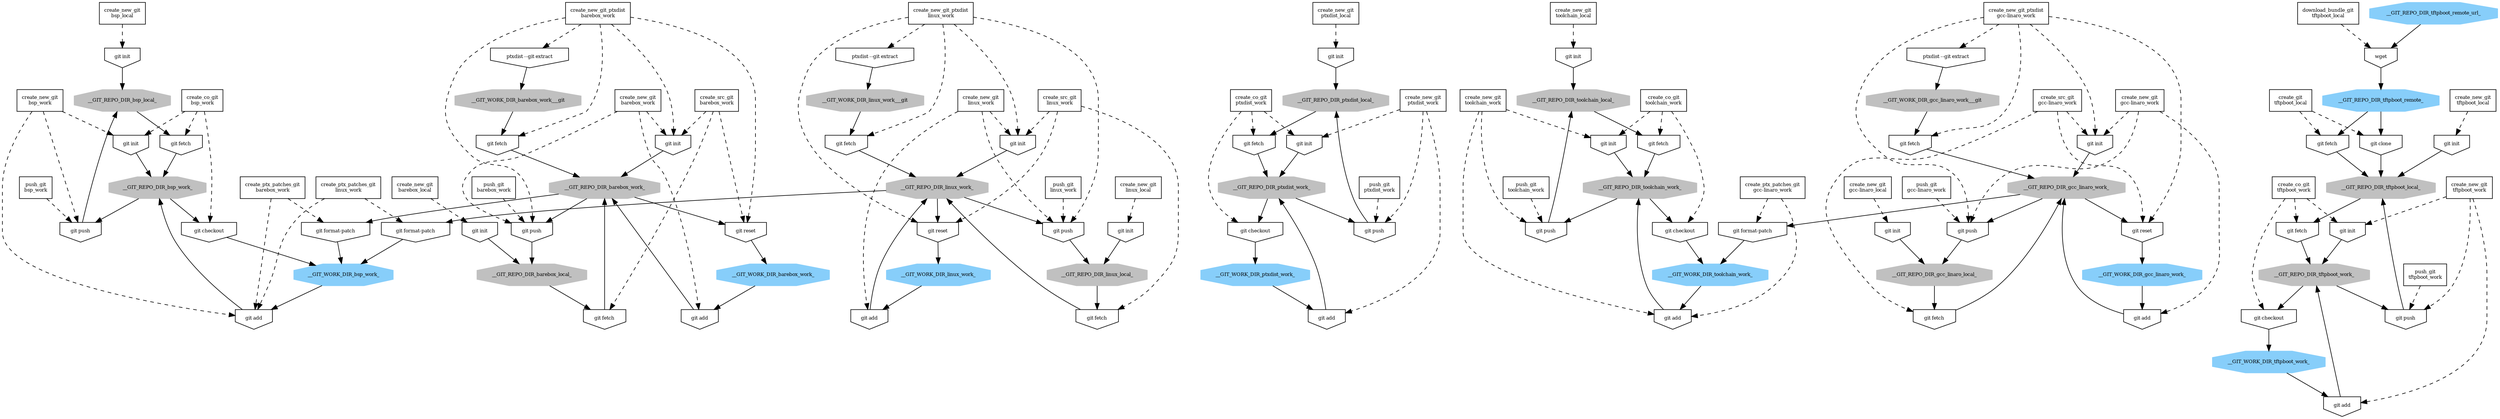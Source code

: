 digraph g {
node [
fontsize = "8"
];
create_new_git_bsp_local[label="create_new_git\nbsp_local" shape=box ];
git_init_bsp_local[label="git init" shape=invhouse ];
git_init_bsp_local[label="git init" shape=invhouse ];
__GIT_REPO_DIR_bsp_local_[shape=octagon color=grey style=filled ];
create_new_git_bsp_work[label="create_new_git\nbsp_work" shape=box ];
git_init_bsp_work[label="git init" shape=invhouse ];
git_init_bsp_work[label="git init" shape=invhouse ];
__GIT_REPO_DIR_bsp_work_[shape=octagon color=grey style=filled ];
create_new_git_bsp_work[label="create_new_git\nbsp_work" shape=box ];
git_add_bsp_work[label="git add" shape=invhouse ];
__GIT_WORK_DIR_bsp_work_[shape=octagon color=lightskyblue style=filled ];
git_add_bsp_work[label="git add" shape=invhouse ];
git_add_bsp_work[label="git add" shape=invhouse ];
__GIT_REPO_DIR_bsp_work_[shape=octagon color=grey style=filled ];
create_new_git_bsp_work[label="create_new_git\nbsp_work" shape=box ];
git_push_bsp_work[label="git push" shape=invhouse ];
git_push_bsp_work[label="git push" shape=invhouse ];
__GIT_REPO_DIR_bsp_local_[shape=octagon color=grey style=filled ];
__GIT_REPO_DIR_bsp_work_[shape=octagon color=grey style=filled ];
git_push_bsp_work[label="git push" shape=invhouse ];
push_git_bsp_work[label="push_git\nbsp_work" shape=box ];
git_push_bsp_work[label="git push" shape=invhouse ];
__GIT_REPO_DIR_bsp_work_[shape=octagon color=grey style=filled ];
git_push_bsp_work[label="git push" shape=invhouse ];
git_push_bsp_work[label="git push" shape=invhouse ];
__GIT_REPO_DIR_bsp_local_[shape=octagon color=grey style=filled ];
create_co_git_bsp_work[label="create_co_git\nbsp_work" shape=box ];
git_init_bsp_work[label="git init" shape=invhouse ];
git_init_bsp_work[label="git init" shape=invhouse ];
__GIT_REPO_DIR_bsp_work_[shape=octagon color=grey style=filled ];
create_co_git_bsp_work[label="create_co_git\nbsp_work" shape=box ];
git_fetch_bsp_work[label="git fetch" shape=invhouse ];
__GIT_REPO_DIR_bsp_local_[shape=octagon color=grey style=filled ];
git_fetch_bsp_work[label="git fetch" shape=invhouse ];
git_fetch_bsp_work[label="git fetch" shape=invhouse ];
__GIT_REPO_DIR_bsp_work_[shape=octagon color=grey style=filled ];
create_co_git_bsp_work[label="create_co_git\nbsp_work" shape=box ];
git_checkout_bsp_work[label="git checkout" shape=invhouse ];
__GIT_REPO_DIR_bsp_work_[shape=octagon color=grey style=filled ];
git_checkout_bsp_work[label="git checkout" shape=invhouse ];
git_checkout_bsp_work[label="git checkout" shape=invhouse ];
__GIT_WORK_DIR_bsp_work_[shape=octagon color=lightskyblue style=filled ];
create_new_git_ptxdist_local[label="create_new_git\nptxdist_local" shape=box ];
git_init_ptxdist_local[label="git init" shape=invhouse ];
git_init_ptxdist_local[label="git init" shape=invhouse ];
__GIT_REPO_DIR_ptxdist_local_[shape=octagon color=grey style=filled ];
create_new_git_ptxdist_work[label="create_new_git\nptxdist_work" shape=box ];
git_init_ptxdist_work[label="git init" shape=invhouse ];
git_init_ptxdist_work[label="git init" shape=invhouse ];
__GIT_REPO_DIR_ptxdist_work_[shape=octagon color=grey style=filled ];
create_new_git_ptxdist_work[label="create_new_git\nptxdist_work" shape=box ];
git_add_ptxdist_work[label="git add" shape=invhouse ];
__GIT_WORK_DIR_ptxdist_work_[shape=octagon color=lightskyblue style=filled ];
git_add_ptxdist_work[label="git add" shape=invhouse ];
git_add_ptxdist_work[label="git add" shape=invhouse ];
__GIT_REPO_DIR_ptxdist_work_[shape=octagon color=grey style=filled ];
create_new_git_ptxdist_work[label="create_new_git\nptxdist_work" shape=box ];
git_push_ptxdist_work[label="git push" shape=invhouse ];
git_push_ptxdist_work[label="git push" shape=invhouse ];
__GIT_REPO_DIR_ptxdist_local_[shape=octagon color=grey style=filled ];
__GIT_REPO_DIR_ptxdist_work_[shape=octagon color=grey style=filled ];
git_push_ptxdist_work[label="git push" shape=invhouse ];
push_git_ptxdist_work[label="push_git\nptxdist_work" shape=box ];
git_push_ptxdist_work[label="git push" shape=invhouse ];
__GIT_REPO_DIR_ptxdist_work_[shape=octagon color=grey style=filled ];
git_push_ptxdist_work[label="git push" shape=invhouse ];
git_push_ptxdist_work[label="git push" shape=invhouse ];
__GIT_REPO_DIR_ptxdist_local_[shape=octagon color=grey style=filled ];
create_co_git_ptxdist_work[label="create_co_git\nptxdist_work" shape=box ];
git_init_ptxdist_work[label="git init" shape=invhouse ];
git_init_ptxdist_work[label="git init" shape=invhouse ];
__GIT_REPO_DIR_ptxdist_work_[shape=octagon color=grey style=filled ];
create_co_git_ptxdist_work[label="create_co_git\nptxdist_work" shape=box ];
git_fetch_ptxdist_work[label="git fetch" shape=invhouse ];
__GIT_REPO_DIR_ptxdist_local_[shape=octagon color=grey style=filled ];
git_fetch_ptxdist_work[label="git fetch" shape=invhouse ];
git_fetch_ptxdist_work[label="git fetch" shape=invhouse ];
__GIT_REPO_DIR_ptxdist_work_[shape=octagon color=grey style=filled ];
create_co_git_ptxdist_work[label="create_co_git\nptxdist_work" shape=box ];
git_checkout_ptxdist_work[label="git checkout" shape=invhouse ];
__GIT_REPO_DIR_ptxdist_work_[shape=octagon color=grey style=filled ];
git_checkout_ptxdist_work[label="git checkout" shape=invhouse ];
git_checkout_ptxdist_work[label="git checkout" shape=invhouse ];
__GIT_WORK_DIR_ptxdist_work_[shape=octagon color=lightskyblue style=filled ];
create_new_git_barebox_local[label="create_new_git\nbarebox_local" shape=box ];
git_init_barebox_local[label="git init" shape=invhouse ];
git_init_barebox_local[label="git init" shape=invhouse ];
__GIT_REPO_DIR_barebox_local_[shape=octagon color=grey style=filled ];
create_new_git_barebox_work[label="create_new_git\nbarebox_work" shape=box ];
git_init_barebox_work[label="git init" shape=invhouse ];
git_init_barebox_work[label="git init" shape=invhouse ];
__GIT_REPO_DIR_barebox_work_[shape=octagon color=grey style=filled ];
create_new_git_barebox_work[label="create_new_git\nbarebox_work" shape=box ];
git_add_barebox_work[label="git add" shape=invhouse ];
__GIT_WORK_DIR_barebox_work_[shape=octagon color=lightskyblue style=filled ];
git_add_barebox_work[label="git add" shape=invhouse ];
git_add_barebox_work[label="git add" shape=invhouse ];
__GIT_REPO_DIR_barebox_work_[shape=octagon color=grey style=filled ];
create_new_git_barebox_work[label="create_new_git\nbarebox_work" shape=box ];
git_push_barebox_work[label="git push" shape=invhouse ];
git_push_barebox_work[label="git push" shape=invhouse ];
__GIT_REPO_DIR_barebox_local_[shape=octagon color=grey style=filled ];
__GIT_REPO_DIR_barebox_work_[shape=octagon color=grey style=filled ];
git_push_barebox_work[label="git push" shape=invhouse ];
push_git_barebox_work[label="push_git\nbarebox_work" shape=box ];
git_push_barebox_work[label="git push" shape=invhouse ];
__GIT_REPO_DIR_barebox_work_[shape=octagon color=grey style=filled ];
git_push_barebox_work[label="git push" shape=invhouse ];
git_push_barebox_work[label="git push" shape=invhouse ];
__GIT_REPO_DIR_barebox_local_[shape=octagon color=grey style=filled ];
create_new_git_ptxdist_barebox_work[label="create_new_git_ptxdist\nbarebox_work" shape=box ];
ptxdist_git_extract_barebox_work[label="ptxdist --git extract" shape=invhouse ];
ptxdist_git_extract_barebox_work[label="ptxdist --git extract" shape=invhouse ];
__GIT_WORK_DIR_barebox_work___git[shape=octagon color=grey style=filled ];
create_new_git_ptxdist_barebox_work[label="create_new_git_ptxdist\nbarebox_work" shape=box ];
git_init_barebox_work[label="git init" shape=invhouse ];
git_init_barebox_work[label="git init" shape=invhouse ];
__GIT_REPO_DIR_barebox_work_[shape=octagon color=grey style=filled ];
create_new_git_ptxdist_barebox_work[label="create_new_git_ptxdist\nbarebox_work" shape=box ];
git_fetch_barebox_work_tmp[label="git fetch" shape=invhouse ];
__GIT_WORK_DIR_barebox_work___git[shape=octagon color=grey style=filled ];
git_fetch_barebox_work_tmp[label="git fetch" shape=invhouse ];
git_fetch_barebox_work_tmp[label="git fetch" shape=invhouse ];
__GIT_REPO_DIR_barebox_work_[shape=octagon color=grey style=filled ];
create_new_git_ptxdist_barebox_work[label="create_new_git_ptxdist\nbarebox_work" shape=box ];
git_reset_barebox_work[label="git reset" shape=invhouse ];
__GIT_REPO_DIR_barebox_work_[shape=octagon color=grey style=filled ];
git_reset_barebox_work[label="git reset" shape=invhouse ];
git_reset_barebox_work[label="git reset" shape=invhouse ];
__GIT_WORK_DIR_barebox_work_[shape=octagon color=lightskyblue style=filled ];
create_new_git_ptxdist_barebox_work[label="create_new_git_ptxdist\nbarebox_work" shape=box ];
git_push_barebox_work[label="git push" shape=invhouse ];
git_push_barebox_work[label="git push" shape=invhouse ];
__GIT_REPO_DIR_barebox_local_[shape=octagon color=grey style=filled ];
__GIT_REPO_DIR_barebox_work_[shape=octagon color=grey style=filled ];
git_push_barebox_work[label="git push" shape=invhouse ];
create_src_git_barebox_work[label="create_src_git\nbarebox_work" shape=box ];
git_init_barebox_work[label="git init" shape=invhouse ];
git_init_barebox_work[label="git init" shape=invhouse ];
__GIT_REPO_DIR_barebox_work_[shape=octagon color=grey style=filled ];
create_src_git_barebox_work[label="create_src_git\nbarebox_work" shape=box ];
git_fetch_barebox_work[label="git fetch" shape=invhouse ];
__GIT_REPO_DIR_barebox_local_[shape=octagon color=grey style=filled ];
git_fetch_barebox_work[label="git fetch" shape=invhouse ];
git_fetch_barebox_work[label="git fetch" shape=invhouse ];
__GIT_REPO_DIR_barebox_work_[shape=octagon color=grey style=filled ];
create_src_git_barebox_work[label="create_src_git\nbarebox_work" shape=box ];
git_reset_barebox_work[label="git reset" shape=invhouse ];
__GIT_REPO_DIR_barebox_work_[shape=octagon color=grey style=filled ];
git_reset_barebox_work[label="git reset" shape=invhouse ];
git_reset_barebox_work[label="git reset" shape=invhouse ];
__GIT_WORK_DIR_barebox_work_[shape=octagon color=lightskyblue style=filled ];
create_ptx_patches_git_barebox_work[label="create_ptx_patches_git\nbarebox_work" shape=box ];
git_format_patch_barebox_work[label="git format-patch" shape=invhouse ];
__GIT_REPO_DIR_barebox_work_[shape=octagon color=grey style=filled ];
git_format_patch_barebox_work[label="git format-patch" shape=invhouse ];
git_format_patch_barebox_work[label="git format-patch" shape=invhouse ];
__GIT_WORK_DIR_bsp_work_[shape=octagon color=lightskyblue style=filled ];
create_ptx_patches_git_barebox_work[label="create_ptx_patches_git\nbarebox_work" shape=box ];
git_add_bsp_work[label="git add" shape=invhouse ];
__GIT_WORK_DIR_bsp_work_[shape=octagon color=lightskyblue style=filled ];
git_add_bsp_work[label="git add" shape=invhouse ];
git_add_bsp_work[label="git add" shape=invhouse ];
__GIT_REPO_DIR_bsp_work_[shape=octagon color=grey style=filled ];
create_new_git_linux_local[label="create_new_git\nlinux_local" shape=box ];
git_init_linux_local[label="git init" shape=invhouse ];
git_init_linux_local[label="git init" shape=invhouse ];
__GIT_REPO_DIR_linux_local_[shape=octagon color=grey style=filled ];
create_new_git_linux_work[label="create_new_git\nlinux_work" shape=box ];
git_init_linux_work[label="git init" shape=invhouse ];
git_init_linux_work[label="git init" shape=invhouse ];
__GIT_REPO_DIR_linux_work_[shape=octagon color=grey style=filled ];
create_new_git_linux_work[label="create_new_git\nlinux_work" shape=box ];
git_add_linux_work[label="git add" shape=invhouse ];
__GIT_WORK_DIR_linux_work_[shape=octagon color=lightskyblue style=filled ];
git_add_linux_work[label="git add" shape=invhouse ];
git_add_linux_work[label="git add" shape=invhouse ];
__GIT_REPO_DIR_linux_work_[shape=octagon color=grey style=filled ];
create_new_git_linux_work[label="create_new_git\nlinux_work" shape=box ];
git_push_linux_work[label="git push" shape=invhouse ];
git_push_linux_work[label="git push" shape=invhouse ];
__GIT_REPO_DIR_linux_local_[shape=octagon color=grey style=filled ];
__GIT_REPO_DIR_linux_work_[shape=octagon color=grey style=filled ];
git_push_linux_work[label="git push" shape=invhouse ];
push_git_linux_work[label="push_git\nlinux_work" shape=box ];
git_push_linux_work[label="git push" shape=invhouse ];
__GIT_REPO_DIR_linux_work_[shape=octagon color=grey style=filled ];
git_push_linux_work[label="git push" shape=invhouse ];
git_push_linux_work[label="git push" shape=invhouse ];
__GIT_REPO_DIR_linux_local_[shape=octagon color=grey style=filled ];
create_new_git_ptxdist_linux_work[label="create_new_git_ptxdist\nlinux_work" shape=box ];
ptxdist_git_extract_linux_work[label="ptxdist --git extract" shape=invhouse ];
ptxdist_git_extract_linux_work[label="ptxdist --git extract" shape=invhouse ];
__GIT_WORK_DIR_linux_work___git[shape=octagon color=grey style=filled ];
create_new_git_ptxdist_linux_work[label="create_new_git_ptxdist\nlinux_work" shape=box ];
git_init_linux_work[label="git init" shape=invhouse ];
git_init_linux_work[label="git init" shape=invhouse ];
__GIT_REPO_DIR_linux_work_[shape=octagon color=grey style=filled ];
create_new_git_ptxdist_linux_work[label="create_new_git_ptxdist\nlinux_work" shape=box ];
git_fetch_linux_work_tmp[label="git fetch" shape=invhouse ];
__GIT_WORK_DIR_linux_work___git[shape=octagon color=grey style=filled ];
git_fetch_linux_work_tmp[label="git fetch" shape=invhouse ];
git_fetch_linux_work_tmp[label="git fetch" shape=invhouse ];
__GIT_REPO_DIR_linux_work_[shape=octagon color=grey style=filled ];
create_new_git_ptxdist_linux_work[label="create_new_git_ptxdist\nlinux_work" shape=box ];
git_reset_linux_work[label="git reset" shape=invhouse ];
__GIT_REPO_DIR_linux_work_[shape=octagon color=grey style=filled ];
git_reset_linux_work[label="git reset" shape=invhouse ];
git_reset_linux_work[label="git reset" shape=invhouse ];
__GIT_WORK_DIR_linux_work_[shape=octagon color=lightskyblue style=filled ];
create_new_git_ptxdist_linux_work[label="create_new_git_ptxdist\nlinux_work" shape=box ];
git_push_linux_work[label="git push" shape=invhouse ];
git_push_linux_work[label="git push" shape=invhouse ];
__GIT_REPO_DIR_linux_local_[shape=octagon color=grey style=filled ];
__GIT_REPO_DIR_linux_work_[shape=octagon color=grey style=filled ];
git_push_linux_work[label="git push" shape=invhouse ];
create_src_git_linux_work[label="create_src_git\nlinux_work" shape=box ];
git_init_linux_work[label="git init" shape=invhouse ];
git_init_linux_work[label="git init" shape=invhouse ];
__GIT_REPO_DIR_linux_work_[shape=octagon color=grey style=filled ];
create_src_git_linux_work[label="create_src_git\nlinux_work" shape=box ];
git_fetch_linux_work[label="git fetch" shape=invhouse ];
__GIT_REPO_DIR_linux_local_[shape=octagon color=grey style=filled ];
git_fetch_linux_work[label="git fetch" shape=invhouse ];
git_fetch_linux_work[label="git fetch" shape=invhouse ];
__GIT_REPO_DIR_linux_work_[shape=octagon color=grey style=filled ];
create_src_git_linux_work[label="create_src_git\nlinux_work" shape=box ];
git_reset_linux_work[label="git reset" shape=invhouse ];
__GIT_REPO_DIR_linux_work_[shape=octagon color=grey style=filled ];
git_reset_linux_work[label="git reset" shape=invhouse ];
git_reset_linux_work[label="git reset" shape=invhouse ];
__GIT_WORK_DIR_linux_work_[shape=octagon color=lightskyblue style=filled ];
create_ptx_patches_git_linux_work[label="create_ptx_patches_git\nlinux_work" shape=box ];
git_format_patch_linux_work[label="git format-patch" shape=invhouse ];
__GIT_REPO_DIR_linux_work_[shape=octagon color=grey style=filled ];
git_format_patch_linux_work[label="git format-patch" shape=invhouse ];
git_format_patch_linux_work[label="git format-patch" shape=invhouse ];
__GIT_WORK_DIR_bsp_work_[shape=octagon color=lightskyblue style=filled ];
create_ptx_patches_git_linux_work[label="create_ptx_patches_git\nlinux_work" shape=box ];
git_add_bsp_work[label="git add" shape=invhouse ];
__GIT_WORK_DIR_bsp_work_[shape=octagon color=lightskyblue style=filled ];
git_add_bsp_work[label="git add" shape=invhouse ];
git_add_bsp_work[label="git add" shape=invhouse ];
__GIT_REPO_DIR_bsp_work_[shape=octagon color=grey style=filled ];
create_new_git_toolchain_local[label="create_new_git\ntoolchain_local" shape=box ];
git_init_toolchain_local[label="git init" shape=invhouse ];
git_init_toolchain_local[label="git init" shape=invhouse ];
__GIT_REPO_DIR_toolchain_local_[shape=octagon color=grey style=filled ];
create_new_git_toolchain_work[label="create_new_git\ntoolchain_work" shape=box ];
git_init_toolchain_work[label="git init" shape=invhouse ];
git_init_toolchain_work[label="git init" shape=invhouse ];
__GIT_REPO_DIR_toolchain_work_[shape=octagon color=grey style=filled ];
create_new_git_toolchain_work[label="create_new_git\ntoolchain_work" shape=box ];
git_add_toolchain_work[label="git add" shape=invhouse ];
__GIT_WORK_DIR_toolchain_work_[shape=octagon color=lightskyblue style=filled ];
git_add_toolchain_work[label="git add" shape=invhouse ];
git_add_toolchain_work[label="git add" shape=invhouse ];
__GIT_REPO_DIR_toolchain_work_[shape=octagon color=grey style=filled ];
create_new_git_toolchain_work[label="create_new_git\ntoolchain_work" shape=box ];
git_push_toolchain_work[label="git push" shape=invhouse ];
git_push_toolchain_work[label="git push" shape=invhouse ];
__GIT_REPO_DIR_toolchain_local_[shape=octagon color=grey style=filled ];
__GIT_REPO_DIR_toolchain_work_[shape=octagon color=grey style=filled ];
git_push_toolchain_work[label="git push" shape=invhouse ];
push_git_toolchain_work[label="push_git\ntoolchain_work" shape=box ];
git_push_toolchain_work[label="git push" shape=invhouse ];
__GIT_REPO_DIR_toolchain_work_[shape=octagon color=grey style=filled ];
git_push_toolchain_work[label="git push" shape=invhouse ];
git_push_toolchain_work[label="git push" shape=invhouse ];
__GIT_REPO_DIR_toolchain_local_[shape=octagon color=grey style=filled ];
create_co_git_toolchain_work[label="create_co_git\ntoolchain_work" shape=box ];
git_init_toolchain_work[label="git init" shape=invhouse ];
git_init_toolchain_work[label="git init" shape=invhouse ];
__GIT_REPO_DIR_toolchain_work_[shape=octagon color=grey style=filled ];
create_co_git_toolchain_work[label="create_co_git\ntoolchain_work" shape=box ];
git_fetch_toolchain_work[label="git fetch" shape=invhouse ];
__GIT_REPO_DIR_toolchain_local_[shape=octagon color=grey style=filled ];
git_fetch_toolchain_work[label="git fetch" shape=invhouse ];
git_fetch_toolchain_work[label="git fetch" shape=invhouse ];
__GIT_REPO_DIR_toolchain_work_[shape=octagon color=grey style=filled ];
create_co_git_toolchain_work[label="create_co_git\ntoolchain_work" shape=box ];
git_checkout_toolchain_work[label="git checkout" shape=invhouse ];
__GIT_REPO_DIR_toolchain_work_[shape=octagon color=grey style=filled ];
git_checkout_toolchain_work[label="git checkout" shape=invhouse ];
git_checkout_toolchain_work[label="git checkout" shape=invhouse ];
__GIT_WORK_DIR_toolchain_work_[shape=octagon color=lightskyblue style=filled ];
create_new_git_gcc_linaro_local[label="create_new_git\ngcc-linaro_local" shape=box ];
git_init_gcc_linaro_local[label="git init" shape=invhouse ];
git_init_gcc_linaro_local[label="git init" shape=invhouse ];
__GIT_REPO_DIR_gcc_linaro_local_[shape=octagon color=grey style=filled ];
create_new_git_gcc_linaro_work[label="create_new_git\ngcc-linaro_work" shape=box ];
git_init_gcc_linaro_work[label="git init" shape=invhouse ];
git_init_gcc_linaro_work[label="git init" shape=invhouse ];
__GIT_REPO_DIR_gcc_linaro_work_[shape=octagon color=grey style=filled ];
create_new_git_gcc_linaro_work[label="create_new_git\ngcc-linaro_work" shape=box ];
git_add_gcc_linaro_work[label="git add" shape=invhouse ];
__GIT_WORK_DIR_gcc_linaro_work_[shape=octagon color=lightskyblue style=filled ];
git_add_gcc_linaro_work[label="git add" shape=invhouse ];
git_add_gcc_linaro_work[label="git add" shape=invhouse ];
__GIT_REPO_DIR_gcc_linaro_work_[shape=octagon color=grey style=filled ];
create_new_git_gcc_linaro_work[label="create_new_git\ngcc-linaro_work" shape=box ];
git_push_gcc_linaro_work[label="git push" shape=invhouse ];
git_push_gcc_linaro_work[label="git push" shape=invhouse ];
__GIT_REPO_DIR_gcc_linaro_local_[shape=octagon color=grey style=filled ];
__GIT_REPO_DIR_gcc_linaro_work_[shape=octagon color=grey style=filled ];
git_push_gcc_linaro_work[label="git push" shape=invhouse ];
push_git_gcc_linaro_work[label="push_git\ngcc-linaro_work" shape=box ];
git_push_gcc_linaro_work[label="git push" shape=invhouse ];
__GIT_REPO_DIR_gcc_linaro_work_[shape=octagon color=grey style=filled ];
git_push_gcc_linaro_work[label="git push" shape=invhouse ];
git_push_gcc_linaro_work[label="git push" shape=invhouse ];
__GIT_REPO_DIR_gcc_linaro_local_[shape=octagon color=grey style=filled ];
create_new_git_ptxdist_gcc_linaro_work[label="create_new_git_ptxdist\ngcc-linaro_work" shape=box ];
ptxdist_git_extract_gcc_linaro_work[label="ptxdist --git extract" shape=invhouse ];
ptxdist_git_extract_gcc_linaro_work[label="ptxdist --git extract" shape=invhouse ];
__GIT_WORK_DIR_gcc_linaro_work___git[shape=octagon color=grey style=filled ];
create_new_git_ptxdist_gcc_linaro_work[label="create_new_git_ptxdist\ngcc-linaro_work" shape=box ];
git_init_gcc_linaro_work[label="git init" shape=invhouse ];
git_init_gcc_linaro_work[label="git init" shape=invhouse ];
__GIT_REPO_DIR_gcc_linaro_work_[shape=octagon color=grey style=filled ];
create_new_git_ptxdist_gcc_linaro_work[label="create_new_git_ptxdist\ngcc-linaro_work" shape=box ];
git_fetch_gcc_linaro_work_tmp[label="git fetch" shape=invhouse ];
__GIT_WORK_DIR_gcc_linaro_work___git[shape=octagon color=grey style=filled ];
git_fetch_gcc_linaro_work_tmp[label="git fetch" shape=invhouse ];
git_fetch_gcc_linaro_work_tmp[label="git fetch" shape=invhouse ];
__GIT_REPO_DIR_gcc_linaro_work_[shape=octagon color=grey style=filled ];
create_new_git_ptxdist_gcc_linaro_work[label="create_new_git_ptxdist\ngcc-linaro_work" shape=box ];
git_reset_gcc_linaro_work[label="git reset" shape=invhouse ];
__GIT_REPO_DIR_gcc_linaro_work_[shape=octagon color=grey style=filled ];
git_reset_gcc_linaro_work[label="git reset" shape=invhouse ];
git_reset_gcc_linaro_work[label="git reset" shape=invhouse ];
__GIT_WORK_DIR_gcc_linaro_work_[shape=octagon color=lightskyblue style=filled ];
create_new_git_ptxdist_gcc_linaro_work[label="create_new_git_ptxdist\ngcc-linaro_work" shape=box ];
git_push_gcc_linaro_work[label="git push" shape=invhouse ];
git_push_gcc_linaro_work[label="git push" shape=invhouse ];
__GIT_REPO_DIR_gcc_linaro_local_[shape=octagon color=grey style=filled ];
__GIT_REPO_DIR_gcc_linaro_work_[shape=octagon color=grey style=filled ];
git_push_gcc_linaro_work[label="git push" shape=invhouse ];
create_src_git_gcc_linaro_work[label="create_src_git\ngcc-linaro_work" shape=box ];
git_init_gcc_linaro_work[label="git init" shape=invhouse ];
git_init_gcc_linaro_work[label="git init" shape=invhouse ];
__GIT_REPO_DIR_gcc_linaro_work_[shape=octagon color=grey style=filled ];
create_src_git_gcc_linaro_work[label="create_src_git\ngcc-linaro_work" shape=box ];
git_fetch_gcc_linaro_work[label="git fetch" shape=invhouse ];
__GIT_REPO_DIR_gcc_linaro_local_[shape=octagon color=grey style=filled ];
git_fetch_gcc_linaro_work[label="git fetch" shape=invhouse ];
git_fetch_gcc_linaro_work[label="git fetch" shape=invhouse ];
__GIT_REPO_DIR_gcc_linaro_work_[shape=octagon color=grey style=filled ];
create_src_git_gcc_linaro_work[label="create_src_git\ngcc-linaro_work" shape=box ];
git_reset_gcc_linaro_work[label="git reset" shape=invhouse ];
__GIT_REPO_DIR_gcc_linaro_work_[shape=octagon color=grey style=filled ];
git_reset_gcc_linaro_work[label="git reset" shape=invhouse ];
git_reset_gcc_linaro_work[label="git reset" shape=invhouse ];
__GIT_WORK_DIR_gcc_linaro_work_[shape=octagon color=lightskyblue style=filled ];
create_ptx_patches_git_gcc_linaro_work[label="create_ptx_patches_git\ngcc-linaro_work" shape=box ];
git_format_patch_gcc_linaro_work[label="git format-patch" shape=invhouse ];
__GIT_REPO_DIR_gcc_linaro_work_[shape=octagon color=grey style=filled ];
git_format_patch_gcc_linaro_work[label="git format-patch" shape=invhouse ];
git_format_patch_gcc_linaro_work[label="git format-patch" shape=invhouse ];
__GIT_WORK_DIR_toolchain_work_[shape=octagon color=lightskyblue style=filled ];
create_ptx_patches_git_gcc_linaro_work[label="create_ptx_patches_git\ngcc-linaro_work" shape=box ];
git_add_toolchain_work[label="git add" shape=invhouse ];
__GIT_WORK_DIR_toolchain_work_[shape=octagon color=lightskyblue style=filled ];
git_add_toolchain_work[label="git add" shape=invhouse ];
git_add_toolchain_work[label="git add" shape=invhouse ];
__GIT_REPO_DIR_toolchain_work_[shape=octagon color=grey style=filled ];
create_git_tftpboot_local[label="create_git\ntftpboot_local" shape=box ];
git_clone_tftpboot_local[label="git clone" shape=invhouse ];
__GIT_REPO_DIR_tftpboot_remote_[shape=octagon color=grey style=filled ];
git_clone_tftpboot_local[label="git clone" shape=invhouse ];
git_clone_tftpboot_local[label="git clone" shape=invhouse ];
__GIT_REPO_DIR_tftpboot_local_[shape=octagon color=grey style=filled ];
create_git_tftpboot_local[label="create_git\ntftpboot_local" shape=box ];
git_fetch_tftpboot_local[label="git fetch" shape=invhouse ];
__GIT_REPO_DIR_tftpboot_remote_[shape=octagon color=grey style=filled ];
git_fetch_tftpboot_local[label="git fetch" shape=invhouse ];
git_fetch_tftpboot_local[label="git fetch" shape=invhouse ];
__GIT_REPO_DIR_tftpboot_local_[shape=octagon color=grey style=filled ];
create_new_git_tftpboot_local[label="create_new_git\ntftpboot_local" shape=box ];
git_init_tftpboot_local[label="git init" shape=invhouse ];
git_init_tftpboot_local[label="git init" shape=invhouse ];
__GIT_REPO_DIR_tftpboot_local_[shape=octagon color=grey style=filled ];
download_bundle_git_tftpboot_local[label="download_bundle_git\ntftpboot_local" shape=box ];
download_bundle_tftpboot_local[label="wget" shape=invhouse ];
__GIT_REPO_DIR_tftpboot_remote_url_[shape=octagon color=lightskyblue style=filled ];
download_bundle_tftpboot_local[label="wget" shape=invhouse ];
download_bundle_tftpboot_local[label="wget" shape=invhouse ];
__GIT_REPO_DIR_tftpboot_remote_[shape=octagon color=lightskyblue style=filled ];
create_new_git_tftpboot_work[label="create_new_git\ntftpboot_work" shape=box ];
git_init_tftpboot_work[label="git init" shape=invhouse ];
git_init_tftpboot_work[label="git init" shape=invhouse ];
__GIT_REPO_DIR_tftpboot_work_[shape=octagon color=grey style=filled ];
create_new_git_tftpboot_work[label="create_new_git\ntftpboot_work" shape=box ];
git_add_tftpboot_work[label="git add" shape=invhouse ];
__GIT_WORK_DIR_tftpboot_work_[shape=octagon color=lightskyblue style=filled ];
git_add_tftpboot_work[label="git add" shape=invhouse ];
git_add_tftpboot_work[label="git add" shape=invhouse ];
__GIT_REPO_DIR_tftpboot_work_[shape=octagon color=grey style=filled ];
create_new_git_tftpboot_work[label="create_new_git\ntftpboot_work" shape=box ];
git_push_tftpboot_work[label="git push" shape=invhouse ];
git_push_tftpboot_work[label="git push" shape=invhouse ];
__GIT_REPO_DIR_tftpboot_local_[shape=octagon color=grey style=filled ];
__GIT_REPO_DIR_tftpboot_work_[shape=octagon color=grey style=filled ];
git_push_tftpboot_work[label="git push" shape=invhouse ];
push_git_tftpboot_work[label="push_git\ntftpboot_work" shape=box ];
git_push_tftpboot_work[label="git push" shape=invhouse ];
__GIT_REPO_DIR_tftpboot_work_[shape=octagon color=grey style=filled ];
git_push_tftpboot_work[label="git push" shape=invhouse ];
git_push_tftpboot_work[label="git push" shape=invhouse ];
__GIT_REPO_DIR_tftpboot_local_[shape=octagon color=grey style=filled ];
create_co_git_tftpboot_work[label="create_co_git\ntftpboot_work" shape=box ];
git_init_tftpboot_work[label="git init" shape=invhouse ];
git_init_tftpboot_work[label="git init" shape=invhouse ];
__GIT_REPO_DIR_tftpboot_work_[shape=octagon color=grey style=filled ];
create_co_git_tftpboot_work[label="create_co_git\ntftpboot_work" shape=box ];
git_fetch_tftpboot_work[label="git fetch" shape=invhouse ];
__GIT_REPO_DIR_tftpboot_local_[shape=octagon color=grey style=filled ];
git_fetch_tftpboot_work[label="git fetch" shape=invhouse ];
git_fetch_tftpboot_work[label="git fetch" shape=invhouse ];
__GIT_REPO_DIR_tftpboot_work_[shape=octagon color=grey style=filled ];
create_co_git_tftpboot_work[label="create_co_git\ntftpboot_work" shape=box ];
git_checkout_tftpboot_work[label="git checkout" shape=invhouse ];
__GIT_REPO_DIR_tftpboot_work_[shape=octagon color=grey style=filled ];
git_checkout_tftpboot_work[label="git checkout" shape=invhouse ];
git_checkout_tftpboot_work[label="git checkout" shape=invhouse ];
__GIT_WORK_DIR_tftpboot_work_[shape=octagon color=lightskyblue style=filled ];

create_new_git_bsp_local->git_init_bsp_local[style=dashed ]

git_init_bsp_local->__GIT_REPO_DIR_bsp_local_

create_new_git_bsp_work->git_init_bsp_work[style=dashed ]

git_init_bsp_work->__GIT_REPO_DIR_bsp_work_

create_new_git_bsp_work->git_add_bsp_work[style=dashed ]

__GIT_WORK_DIR_bsp_work_->git_add_bsp_work

git_add_bsp_work->__GIT_REPO_DIR_bsp_work_

create_new_git_bsp_work->git_push_bsp_work[style=dashed ]

git_push_bsp_work->__GIT_REPO_DIR_bsp_local_

__GIT_REPO_DIR_bsp_work_->git_push_bsp_work

push_git_bsp_work->git_push_bsp_work[style=dashed ]

__GIT_REPO_DIR_bsp_work_ git_push_bsp_work

git_push_bsp_work __GIT_REPO_DIR_bsp_local_

create_co_git_bsp_work->git_init_bsp_work[style=dashed ]

git_init_bsp_work __GIT_REPO_DIR_bsp_work_

create_co_git_bsp_work->git_fetch_bsp_work[style=dashed ]

__GIT_REPO_DIR_bsp_local_->git_fetch_bsp_work

git_fetch_bsp_work->__GIT_REPO_DIR_bsp_work_

create_co_git_bsp_work->git_checkout_bsp_work[style=dashed ]

__GIT_REPO_DIR_bsp_work_->git_checkout_bsp_work

git_checkout_bsp_work->__GIT_WORK_DIR_bsp_work_

create_new_git_ptxdist_local->git_init_ptxdist_local[style=dashed ]

git_init_ptxdist_local->__GIT_REPO_DIR_ptxdist_local_

create_new_git_ptxdist_work->git_init_ptxdist_work[style=dashed ]

git_init_ptxdist_work->__GIT_REPO_DIR_ptxdist_work_

create_new_git_ptxdist_work->git_add_ptxdist_work[style=dashed ]

__GIT_WORK_DIR_ptxdist_work_->git_add_ptxdist_work

git_add_ptxdist_work->__GIT_REPO_DIR_ptxdist_work_

create_new_git_ptxdist_work->git_push_ptxdist_work[style=dashed ]

git_push_ptxdist_work->__GIT_REPO_DIR_ptxdist_local_

__GIT_REPO_DIR_ptxdist_work_->git_push_ptxdist_work

push_git_ptxdist_work->git_push_ptxdist_work[style=dashed ]

__GIT_REPO_DIR_ptxdist_work_ git_push_ptxdist_work

git_push_ptxdist_work __GIT_REPO_DIR_ptxdist_local_

create_co_git_ptxdist_work->git_init_ptxdist_work[style=dashed ]

git_init_ptxdist_work __GIT_REPO_DIR_ptxdist_work_

create_co_git_ptxdist_work->git_fetch_ptxdist_work[style=dashed ]

__GIT_REPO_DIR_ptxdist_local_->git_fetch_ptxdist_work

git_fetch_ptxdist_work->__GIT_REPO_DIR_ptxdist_work_

create_co_git_ptxdist_work->git_checkout_ptxdist_work[style=dashed ]

__GIT_REPO_DIR_ptxdist_work_->git_checkout_ptxdist_work

git_checkout_ptxdist_work->__GIT_WORK_DIR_ptxdist_work_

create_new_git_barebox_local->git_init_barebox_local[style=dashed ]

git_init_barebox_local->__GIT_REPO_DIR_barebox_local_

create_new_git_barebox_work->git_init_barebox_work[style=dashed ]

git_init_barebox_work->__GIT_REPO_DIR_barebox_work_

create_new_git_barebox_work->git_add_barebox_work[style=dashed ]

__GIT_WORK_DIR_barebox_work_->git_add_barebox_work

git_add_barebox_work->__GIT_REPO_DIR_barebox_work_

create_new_git_barebox_work->git_push_barebox_work[style=dashed ]

git_push_barebox_work->__GIT_REPO_DIR_barebox_local_

__GIT_REPO_DIR_barebox_work_->git_push_barebox_work

push_git_barebox_work->git_push_barebox_work[style=dashed ]

__GIT_REPO_DIR_barebox_work_ git_push_barebox_work

git_push_barebox_work __GIT_REPO_DIR_barebox_local_

create_new_git_ptxdist_barebox_work->ptxdist_git_extract_barebox_work[style=dashed ]

ptxdist_git_extract_barebox_work->__GIT_WORK_DIR_barebox_work___git

create_new_git_ptxdist_barebox_work->git_init_barebox_work[style=dashed ]

git_init_barebox_work __GIT_REPO_DIR_barebox_work_

create_new_git_ptxdist_barebox_work->git_fetch_barebox_work_tmp[style=dashed ]

__GIT_WORK_DIR_barebox_work___git->git_fetch_barebox_work_tmp

git_fetch_barebox_work_tmp->__GIT_REPO_DIR_barebox_work_

create_new_git_ptxdist_barebox_work->git_reset_barebox_work[style=dashed ]

__GIT_REPO_DIR_barebox_work_->git_reset_barebox_work

git_reset_barebox_work->__GIT_WORK_DIR_barebox_work_

create_new_git_ptxdist_barebox_work->git_push_barebox_work[style=dashed ]

git_push_barebox_work __GIT_REPO_DIR_barebox_local_

__GIT_REPO_DIR_barebox_work_ git_push_barebox_work

create_src_git_barebox_work->git_init_barebox_work[style=dashed ]

git_init_barebox_work __GIT_REPO_DIR_barebox_work_

create_src_git_barebox_work->git_fetch_barebox_work[style=dashed ]

__GIT_REPO_DIR_barebox_local_->git_fetch_barebox_work

git_fetch_barebox_work->__GIT_REPO_DIR_barebox_work_

create_src_git_barebox_work->git_reset_barebox_work[style=dashed ]

__GIT_REPO_DIR_barebox_work_ git_reset_barebox_work

git_reset_barebox_work __GIT_WORK_DIR_barebox_work_

create_ptx_patches_git_barebox_work->git_format_patch_barebox_work[style=dashed ]

__GIT_REPO_DIR_barebox_work_->git_format_patch_barebox_work

git_format_patch_barebox_work->__GIT_WORK_DIR_bsp_work_

create_ptx_patches_git_barebox_work->git_add_bsp_work[style=dashed ]

__GIT_WORK_DIR_bsp_work_ git_add_bsp_work

git_add_bsp_work __GIT_REPO_DIR_bsp_work_

create_new_git_linux_local->git_init_linux_local[style=dashed ]

git_init_linux_local->__GIT_REPO_DIR_linux_local_

create_new_git_linux_work->git_init_linux_work[style=dashed ]

git_init_linux_work->__GIT_REPO_DIR_linux_work_

create_new_git_linux_work->git_add_linux_work[style=dashed ]

__GIT_WORK_DIR_linux_work_->git_add_linux_work

git_add_linux_work->__GIT_REPO_DIR_linux_work_

create_new_git_linux_work->git_push_linux_work[style=dashed ]

git_push_linux_work->__GIT_REPO_DIR_linux_local_

__GIT_REPO_DIR_linux_work_->git_push_linux_work

push_git_linux_work->git_push_linux_work[style=dashed ]

__GIT_REPO_DIR_linux_work_ git_push_linux_work

git_push_linux_work __GIT_REPO_DIR_linux_local_

create_new_git_ptxdist_linux_work->ptxdist_git_extract_linux_work[style=dashed ]

ptxdist_git_extract_linux_work->__GIT_WORK_DIR_linux_work___git

create_new_git_ptxdist_linux_work->git_init_linux_work[style=dashed ]

git_init_linux_work __GIT_REPO_DIR_linux_work_

create_new_git_ptxdist_linux_work->git_fetch_linux_work_tmp[style=dashed ]

__GIT_WORK_DIR_linux_work___git->git_fetch_linux_work_tmp

git_fetch_linux_work_tmp->__GIT_REPO_DIR_linux_work_

create_new_git_ptxdist_linux_work->git_reset_linux_work[style=dashed ]

__GIT_REPO_DIR_linux_work_->git_reset_linux_work

git_reset_linux_work->__GIT_WORK_DIR_linux_work_

create_new_git_ptxdist_linux_work->git_push_linux_work[style=dashed ]

git_push_linux_work __GIT_REPO_DIR_linux_local_

__GIT_REPO_DIR_linux_work_ git_push_linux_work

create_src_git_linux_work->git_init_linux_work[style=dashed ]

git_init_linux_work __GIT_REPO_DIR_linux_work_

create_src_git_linux_work->git_fetch_linux_work[style=dashed ]

__GIT_REPO_DIR_linux_local_->git_fetch_linux_work

git_fetch_linux_work->__GIT_REPO_DIR_linux_work_

create_src_git_linux_work->git_reset_linux_work[style=dashed ]

__GIT_REPO_DIR_linux_work_ git_reset_linux_work

git_reset_linux_work __GIT_WORK_DIR_linux_work_

create_ptx_patches_git_linux_work->git_format_patch_linux_work[style=dashed ]

__GIT_REPO_DIR_linux_work_->git_format_patch_linux_work

git_format_patch_linux_work->__GIT_WORK_DIR_bsp_work_

create_ptx_patches_git_linux_work->git_add_bsp_work[style=dashed ]

__GIT_WORK_DIR_bsp_work_ git_add_bsp_work

git_add_bsp_work __GIT_REPO_DIR_bsp_work_

create_new_git_toolchain_local->git_init_toolchain_local[style=dashed ]

git_init_toolchain_local->__GIT_REPO_DIR_toolchain_local_

create_new_git_toolchain_work->git_init_toolchain_work[style=dashed ]

git_init_toolchain_work->__GIT_REPO_DIR_toolchain_work_

create_new_git_toolchain_work->git_add_toolchain_work[style=dashed ]

__GIT_WORK_DIR_toolchain_work_->git_add_toolchain_work

git_add_toolchain_work->__GIT_REPO_DIR_toolchain_work_

create_new_git_toolchain_work->git_push_toolchain_work[style=dashed ]

git_push_toolchain_work->__GIT_REPO_DIR_toolchain_local_

__GIT_REPO_DIR_toolchain_work_->git_push_toolchain_work

push_git_toolchain_work->git_push_toolchain_work[style=dashed ]

__GIT_REPO_DIR_toolchain_work_ git_push_toolchain_work

git_push_toolchain_work __GIT_REPO_DIR_toolchain_local_

create_co_git_toolchain_work->git_init_toolchain_work[style=dashed ]

git_init_toolchain_work __GIT_REPO_DIR_toolchain_work_

create_co_git_toolchain_work->git_fetch_toolchain_work[style=dashed ]

__GIT_REPO_DIR_toolchain_local_->git_fetch_toolchain_work

git_fetch_toolchain_work->__GIT_REPO_DIR_toolchain_work_

create_co_git_toolchain_work->git_checkout_toolchain_work[style=dashed ]

__GIT_REPO_DIR_toolchain_work_->git_checkout_toolchain_work

git_checkout_toolchain_work->__GIT_WORK_DIR_toolchain_work_

create_new_git_gcc_linaro_local->git_init_gcc_linaro_local[style=dashed ]

git_init_gcc_linaro_local->__GIT_REPO_DIR_gcc_linaro_local_

create_new_git_gcc_linaro_work->git_init_gcc_linaro_work[style=dashed ]

git_init_gcc_linaro_work->__GIT_REPO_DIR_gcc_linaro_work_

create_new_git_gcc_linaro_work->git_add_gcc_linaro_work[style=dashed ]

__GIT_WORK_DIR_gcc_linaro_work_->git_add_gcc_linaro_work

git_add_gcc_linaro_work->__GIT_REPO_DIR_gcc_linaro_work_

create_new_git_gcc_linaro_work->git_push_gcc_linaro_work[style=dashed ]

git_push_gcc_linaro_work->__GIT_REPO_DIR_gcc_linaro_local_

__GIT_REPO_DIR_gcc_linaro_work_->git_push_gcc_linaro_work

push_git_gcc_linaro_work->git_push_gcc_linaro_work[style=dashed ]

__GIT_REPO_DIR_gcc_linaro_work_ git_push_gcc_linaro_work

git_push_gcc_linaro_work __GIT_REPO_DIR_gcc_linaro_local_

create_new_git_ptxdist_gcc_linaro_work->ptxdist_git_extract_gcc_linaro_work[style=dashed ]

ptxdist_git_extract_gcc_linaro_work->__GIT_WORK_DIR_gcc_linaro_work___git

create_new_git_ptxdist_gcc_linaro_work->git_init_gcc_linaro_work[style=dashed ]

git_init_gcc_linaro_work __GIT_REPO_DIR_gcc_linaro_work_

create_new_git_ptxdist_gcc_linaro_work->git_fetch_gcc_linaro_work_tmp[style=dashed ]

__GIT_WORK_DIR_gcc_linaro_work___git->git_fetch_gcc_linaro_work_tmp

git_fetch_gcc_linaro_work_tmp->__GIT_REPO_DIR_gcc_linaro_work_

create_new_git_ptxdist_gcc_linaro_work->git_reset_gcc_linaro_work[style=dashed ]

__GIT_REPO_DIR_gcc_linaro_work_->git_reset_gcc_linaro_work

git_reset_gcc_linaro_work->__GIT_WORK_DIR_gcc_linaro_work_

create_new_git_ptxdist_gcc_linaro_work->git_push_gcc_linaro_work[style=dashed ]

git_push_gcc_linaro_work __GIT_REPO_DIR_gcc_linaro_local_

__GIT_REPO_DIR_gcc_linaro_work_ git_push_gcc_linaro_work

create_src_git_gcc_linaro_work->git_init_gcc_linaro_work[style=dashed ]

git_init_gcc_linaro_work __GIT_REPO_DIR_gcc_linaro_work_

create_src_git_gcc_linaro_work->git_fetch_gcc_linaro_work[style=dashed ]

__GIT_REPO_DIR_gcc_linaro_local_->git_fetch_gcc_linaro_work

git_fetch_gcc_linaro_work->__GIT_REPO_DIR_gcc_linaro_work_

create_src_git_gcc_linaro_work->git_reset_gcc_linaro_work[style=dashed ]

__GIT_REPO_DIR_gcc_linaro_work_ git_reset_gcc_linaro_work

git_reset_gcc_linaro_work __GIT_WORK_DIR_gcc_linaro_work_

create_ptx_patches_git_gcc_linaro_work->git_format_patch_gcc_linaro_work[style=dashed ]

__GIT_REPO_DIR_gcc_linaro_work_->git_format_patch_gcc_linaro_work

git_format_patch_gcc_linaro_work->__GIT_WORK_DIR_toolchain_work_

create_ptx_patches_git_gcc_linaro_work->git_add_toolchain_work[style=dashed ]

__GIT_WORK_DIR_toolchain_work_ git_add_toolchain_work

git_add_toolchain_work __GIT_REPO_DIR_toolchain_work_

create_git_tftpboot_local->git_clone_tftpboot_local[style=dashed ]

__GIT_REPO_DIR_tftpboot_remote_->git_clone_tftpboot_local

git_clone_tftpboot_local->__GIT_REPO_DIR_tftpboot_local_

create_git_tftpboot_local->git_fetch_tftpboot_local[style=dashed ]

__GIT_REPO_DIR_tftpboot_remote_->git_fetch_tftpboot_local

git_fetch_tftpboot_local->__GIT_REPO_DIR_tftpboot_local_

create_new_git_tftpboot_local->git_init_tftpboot_local[style=dashed ]

git_init_tftpboot_local->__GIT_REPO_DIR_tftpboot_local_

download_bundle_git_tftpboot_local->download_bundle_tftpboot_local[style=dashed ]

__GIT_REPO_DIR_tftpboot_remote_url_->download_bundle_tftpboot_local

download_bundle_tftpboot_local->__GIT_REPO_DIR_tftpboot_remote_

create_new_git_tftpboot_work->git_init_tftpboot_work[style=dashed ]

git_init_tftpboot_work->__GIT_REPO_DIR_tftpboot_work_

create_new_git_tftpboot_work->git_add_tftpboot_work[style=dashed ]

__GIT_WORK_DIR_tftpboot_work_->git_add_tftpboot_work

git_add_tftpboot_work->__GIT_REPO_DIR_tftpboot_work_

create_new_git_tftpboot_work->git_push_tftpboot_work[style=dashed ]

git_push_tftpboot_work->__GIT_REPO_DIR_tftpboot_local_

__GIT_REPO_DIR_tftpboot_work_->git_push_tftpboot_work

push_git_tftpboot_work->git_push_tftpboot_work[style=dashed ]

__GIT_REPO_DIR_tftpboot_work_ git_push_tftpboot_work

git_push_tftpboot_work __GIT_REPO_DIR_tftpboot_local_

create_co_git_tftpboot_work->git_init_tftpboot_work[style=dashed ]

git_init_tftpboot_work __GIT_REPO_DIR_tftpboot_work_

create_co_git_tftpboot_work->git_fetch_tftpboot_work[style=dashed ]

__GIT_REPO_DIR_tftpboot_local_->git_fetch_tftpboot_work

git_fetch_tftpboot_work->__GIT_REPO_DIR_tftpboot_work_

create_co_git_tftpboot_work->git_checkout_tftpboot_work[style=dashed ]

__GIT_REPO_DIR_tftpboot_work_->git_checkout_tftpboot_work

git_checkout_tftpboot_work->__GIT_WORK_DIR_tftpboot_work_



}
